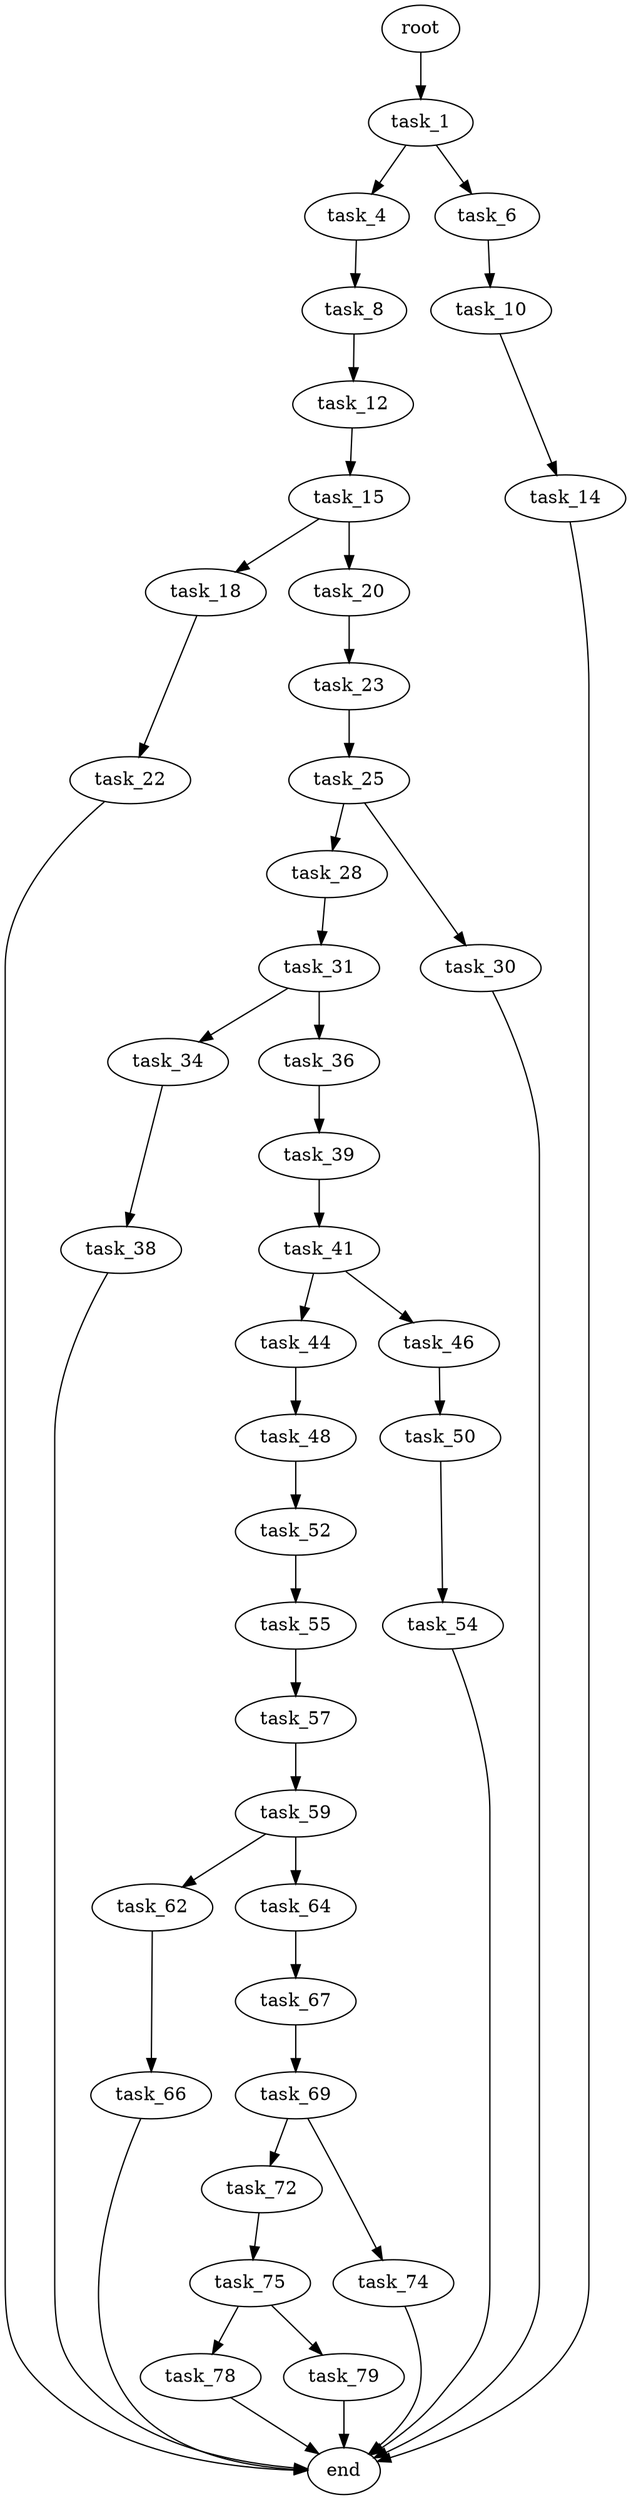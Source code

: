 digraph G {
  root [size="0.000000"];
  task_1 [size="12169050117.000000"];
  task_4 [size="14562617426.000000"];
  task_6 [size="549755813888.000000"];
  task_8 [size="7250128198.000000"];
  task_10 [size="231928233984.000000"];
  task_12 [size="3594632827.000000"];
  task_14 [size="358528039860.000000"];
  task_15 [size="6583149691.000000"];
  end [size="0.000000"];
  task_18 [size="1049126520155.000000"];
  task_20 [size="3301239318.000000"];
  task_22 [size="1971197775.000000"];
  task_23 [size="741848231228.000000"];
  task_25 [size="368293445632.000000"];
  task_28 [size="59745537708.000000"];
  task_30 [size="19074200307.000000"];
  task_31 [size="1617685186.000000"];
  task_34 [size="8030534698.000000"];
  task_36 [size="61206334488.000000"];
  task_38 [size="183288121572.000000"];
  task_39 [size="3699135016.000000"];
  task_41 [size="179699478249.000000"];
  task_44 [size="37137537025.000000"];
  task_46 [size="8589934592.000000"];
  task_48 [size="128085448620.000000"];
  task_50 [size="52307659453.000000"];
  task_52 [size="34527200446.000000"];
  task_54 [size="1073741824000.000000"];
  task_55 [size="152640193296.000000"];
  task_57 [size="134217728000.000000"];
  task_59 [size="52544930280.000000"];
  task_62 [size="4939022738.000000"];
  task_64 [size="183075950088.000000"];
  task_66 [size="766499049056.000000"];
  task_67 [size="14940127976.000000"];
  task_69 [size="1909692128.000000"];
  task_72 [size="50485869641.000000"];
  task_74 [size="134217728000.000000"];
  task_75 [size="96016442662.000000"];
  task_78 [size="188065557564.000000"];
  task_79 [size="2691829364.000000"];

  root -> task_1 [size="1.000000"];
  task_1 -> task_4 [size="301989888.000000"];
  task_1 -> task_6 [size="301989888.000000"];
  task_4 -> task_8 [size="411041792.000000"];
  task_6 -> task_10 [size="536870912.000000"];
  task_8 -> task_12 [size="33554432.000000"];
  task_10 -> task_14 [size="301989888.000000"];
  task_12 -> task_15 [size="75497472.000000"];
  task_14 -> end [size="1.000000"];
  task_15 -> task_18 [size="301989888.000000"];
  task_15 -> task_20 [size="301989888.000000"];
  task_18 -> task_22 [size="679477248.000000"];
  task_20 -> task_23 [size="75497472.000000"];
  task_22 -> end [size="1.000000"];
  task_23 -> task_25 [size="536870912.000000"];
  task_25 -> task_28 [size="411041792.000000"];
  task_25 -> task_30 [size="411041792.000000"];
  task_28 -> task_31 [size="134217728.000000"];
  task_30 -> end [size="1.000000"];
  task_31 -> task_34 [size="75497472.000000"];
  task_31 -> task_36 [size="75497472.000000"];
  task_34 -> task_38 [size="411041792.000000"];
  task_36 -> task_39 [size="75497472.000000"];
  task_38 -> end [size="1.000000"];
  task_39 -> task_41 [size="75497472.000000"];
  task_41 -> task_44 [size="209715200.000000"];
  task_41 -> task_46 [size="209715200.000000"];
  task_44 -> task_48 [size="75497472.000000"];
  task_46 -> task_50 [size="33554432.000000"];
  task_48 -> task_52 [size="134217728.000000"];
  task_50 -> task_54 [size="838860800.000000"];
  task_52 -> task_55 [size="679477248.000000"];
  task_54 -> end [size="1.000000"];
  task_55 -> task_57 [size="134217728.000000"];
  task_57 -> task_59 [size="209715200.000000"];
  task_59 -> task_62 [size="134217728.000000"];
  task_59 -> task_64 [size="134217728.000000"];
  task_62 -> task_66 [size="209715200.000000"];
  task_64 -> task_67 [size="134217728.000000"];
  task_66 -> end [size="1.000000"];
  task_67 -> task_69 [size="536870912.000000"];
  task_69 -> task_72 [size="33554432.000000"];
  task_69 -> task_74 [size="33554432.000000"];
  task_72 -> task_75 [size="838860800.000000"];
  task_74 -> end [size="1.000000"];
  task_75 -> task_78 [size="411041792.000000"];
  task_75 -> task_79 [size="411041792.000000"];
  task_78 -> end [size="1.000000"];
  task_79 -> end [size="1.000000"];
}
